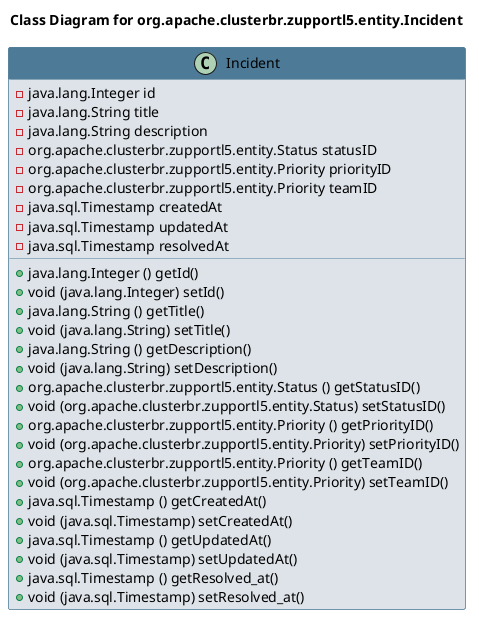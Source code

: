 @startuml 
skinparam class { 
 BackgroundColor #DEE3E9 
 ArrowColor #4D7A97 
 BorderColor #4D7A97 
}
left to right direction 
title Class Diagram for org.apache.clusterbr.zupportl5.entity.Incident
skinparam titleBackgroundColor White
skinparam classHeaderBackgroundColor #4D7A97 
skinparam stereotypeCBackgroundColor #F8981D 

class Incident {
 - java.lang.Integer id
 - java.lang.String title
 - java.lang.String description
 - org.apache.clusterbr.zupportl5.entity.Status statusID
 - org.apache.clusterbr.zupportl5.entity.Priority priorityID
 - org.apache.clusterbr.zupportl5.entity.Priority teamID
 - java.sql.Timestamp createdAt
 - java.sql.Timestamp updatedAt
 - java.sql.Timestamp resolvedAt
 + java.lang.Integer () getId()
 + void (java.lang.Integer) setId()
 + java.lang.String () getTitle()
 + void (java.lang.String) setTitle()
 + java.lang.String () getDescription()
 + void (java.lang.String) setDescription()
 + org.apache.clusterbr.zupportl5.entity.Status () getStatusID()
 + void (org.apache.clusterbr.zupportl5.entity.Status) setStatusID()
 + org.apache.clusterbr.zupportl5.entity.Priority () getPriorityID()
 + void (org.apache.clusterbr.zupportl5.entity.Priority) setPriorityID()
 + org.apache.clusterbr.zupportl5.entity.Priority () getTeamID()
 + void (org.apache.clusterbr.zupportl5.entity.Priority) setTeamID()
 + java.sql.Timestamp () getCreatedAt()
 + void (java.sql.Timestamp) setCreatedAt()
 + java.sql.Timestamp () getUpdatedAt()
 + void (java.sql.Timestamp) setUpdatedAt()
 + java.sql.Timestamp () getResolved_at()
 + void (java.sql.Timestamp) setResolved_at()
}
@enduml